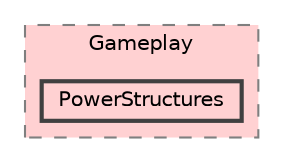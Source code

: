 digraph "C:/Users/PC/Documents/GitHub/Witch-Pack/WitchPack/Assets/Scripts/Gameplay/PowerStructures"
{
 // LATEX_PDF_SIZE
  bgcolor="transparent";
  edge [fontname=Helvetica,fontsize=10,labelfontname=Helvetica,labelfontsize=10];
  node [fontname=Helvetica,fontsize=10,shape=box,height=0.2,width=0.4];
  compound=true
  subgraph clusterdir_a1eac335a0516011d8f6ee932ceb0b11 {
    graph [ bgcolor="#ffd1d2", pencolor="grey50", label="Gameplay", fontname=Helvetica,fontsize=10 style="filled,dashed", URL="dir_a1eac335a0516011d8f6ee932ceb0b11.html",tooltip=""]
  dir_6a47c1a9668b36b08c0f9d6220c6ef6c [label="PowerStructures", fillcolor="#ffd1d2", color="grey25", style="filled,bold", URL="dir_6a47c1a9668b36b08c0f9d6220c6ef6c.html",tooltip=""];
  }
}
